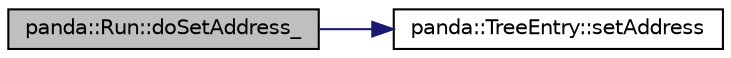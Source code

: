 digraph G
{
  edge [fontname="Helvetica",fontsize="10",labelfontname="Helvetica",labelfontsize="10"];
  node [fontname="Helvetica",fontsize="10",shape=record];
  rankdir=LR;
  Node1 [label="panda::Run::doSetAddress_",height=0.2,width=0.4,color="black", fillcolor="grey75", style="filled" fontcolor="black"];
  Node1 -> Node2 [color="midnightblue",fontsize="10",style="solid"];
  Node2 [label="panda::TreeEntry::setAddress",height=0.2,width=0.4,color="black", fillcolor="white", style="filled",URL="$classpanda_1_1TreeEntry.html#a693015be3e9d7c6daffe056798150455",tooltip="Bind the tree branches to the elements of this object."];
}
